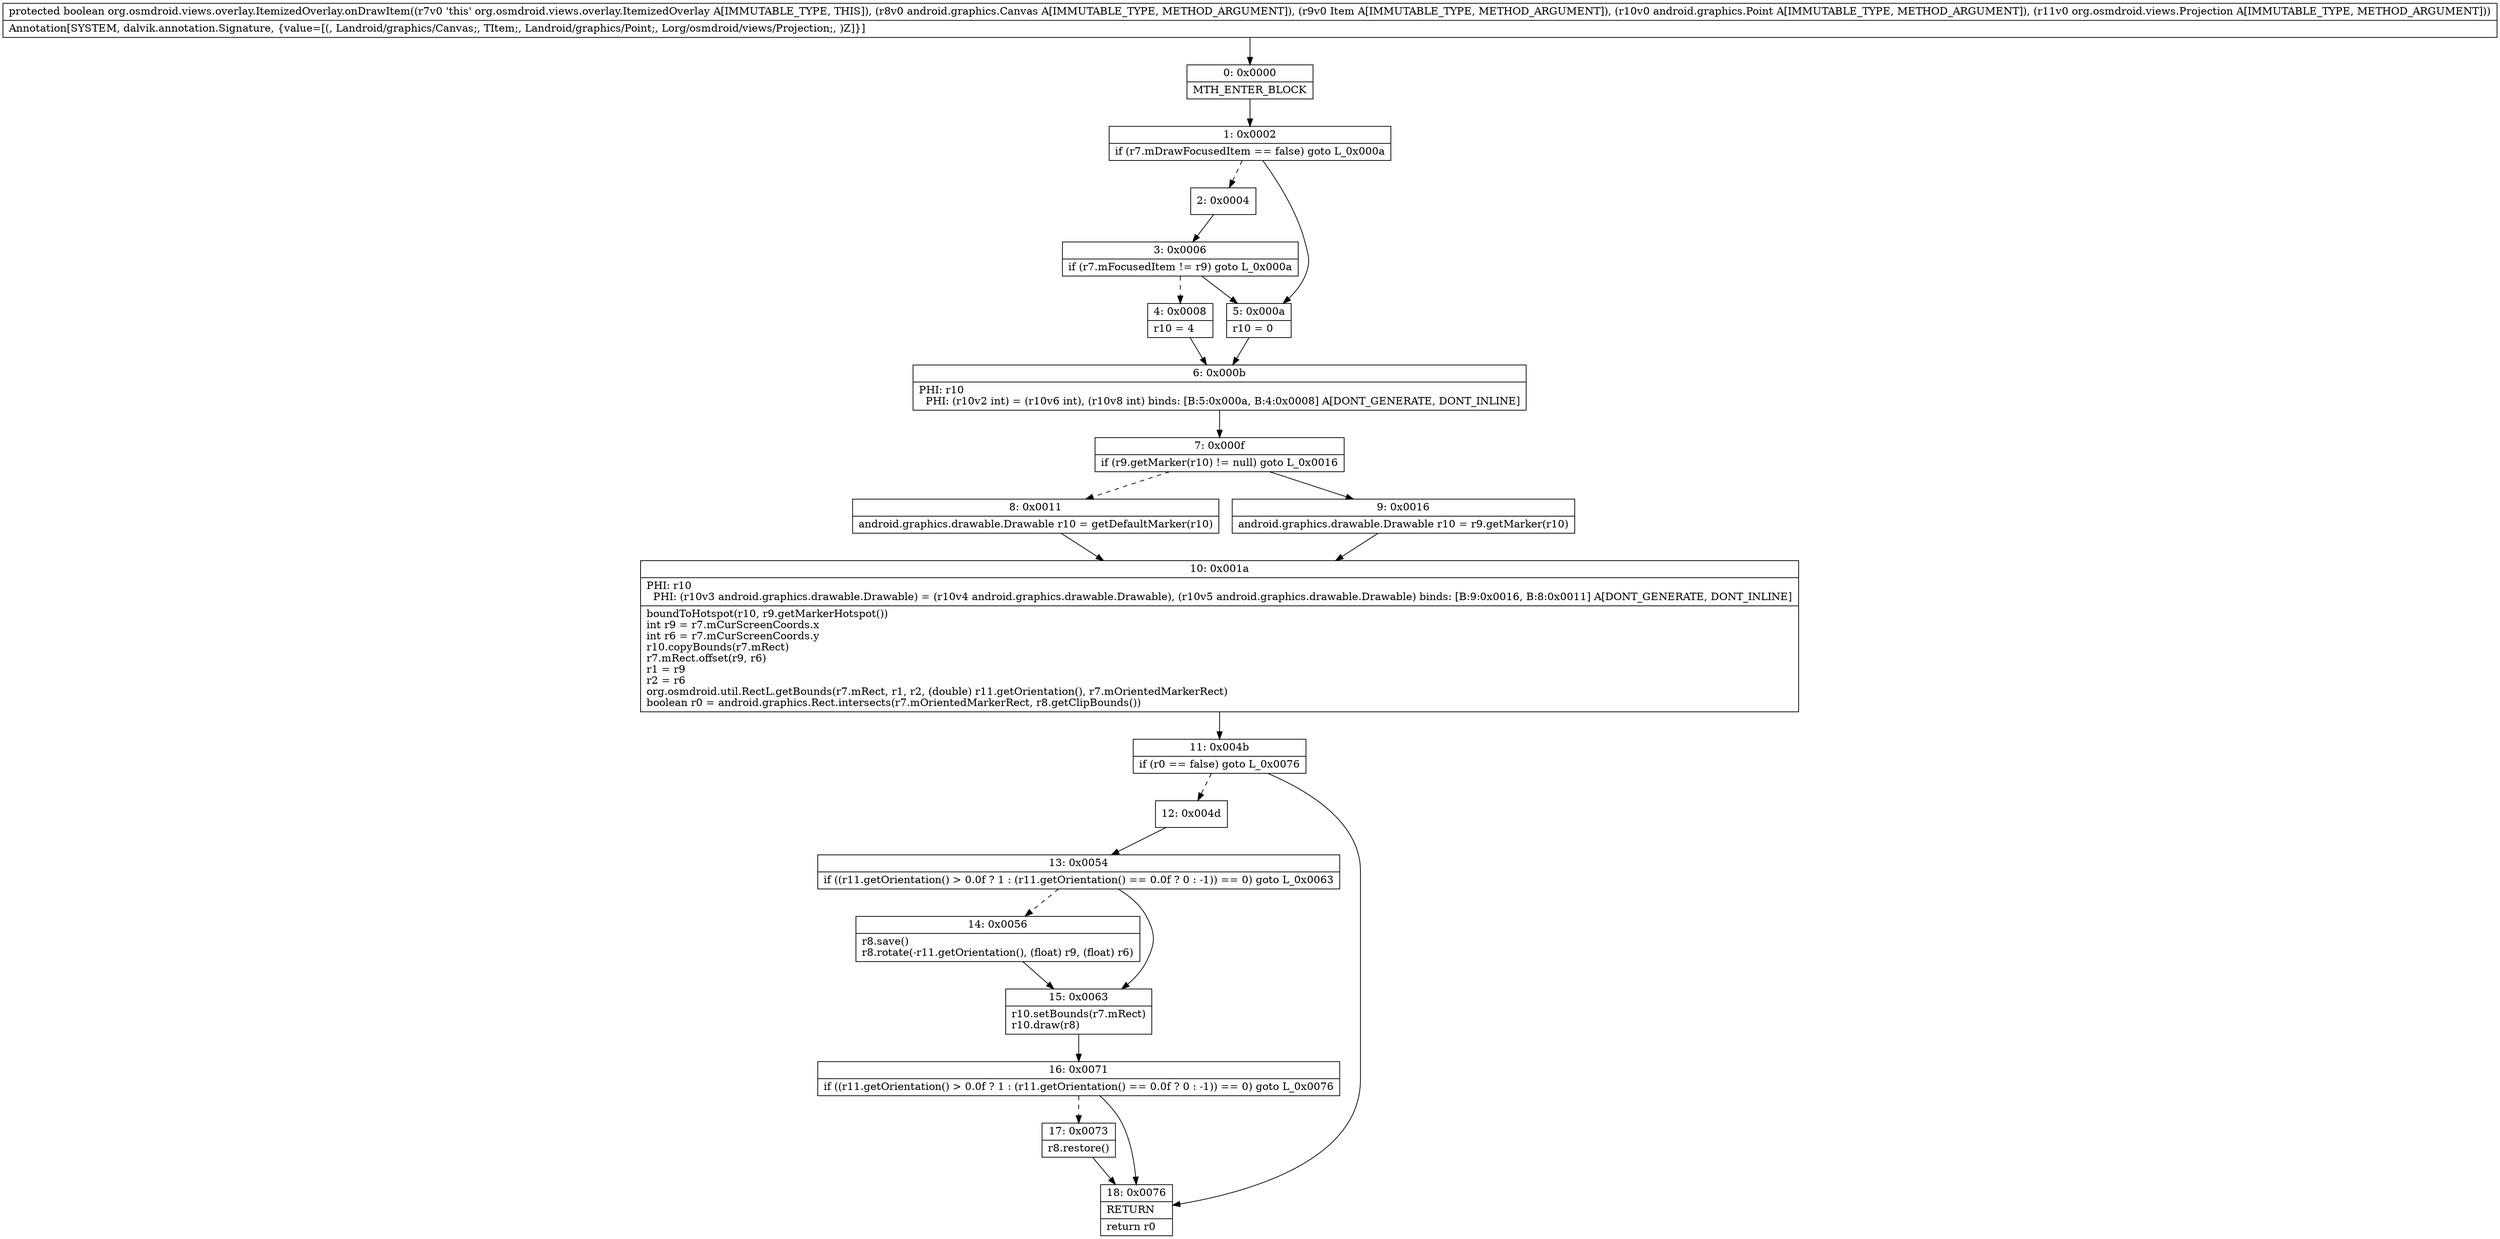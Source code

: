 digraph "CFG fororg.osmdroid.views.overlay.ItemizedOverlay.onDrawItem(Landroid\/graphics\/Canvas;Lorg\/osmdroid\/views\/overlay\/OverlayItem;Landroid\/graphics\/Point;Lorg\/osmdroid\/views\/Projection;)Z" {
Node_0 [shape=record,label="{0\:\ 0x0000|MTH_ENTER_BLOCK\l}"];
Node_1 [shape=record,label="{1\:\ 0x0002|if (r7.mDrawFocusedItem == false) goto L_0x000a\l}"];
Node_2 [shape=record,label="{2\:\ 0x0004}"];
Node_3 [shape=record,label="{3\:\ 0x0006|if (r7.mFocusedItem != r9) goto L_0x000a\l}"];
Node_4 [shape=record,label="{4\:\ 0x0008|r10 = 4\l}"];
Node_5 [shape=record,label="{5\:\ 0x000a|r10 = 0\l}"];
Node_6 [shape=record,label="{6\:\ 0x000b|PHI: r10 \l  PHI: (r10v2 int) = (r10v6 int), (r10v8 int) binds: [B:5:0x000a, B:4:0x0008] A[DONT_GENERATE, DONT_INLINE]\l}"];
Node_7 [shape=record,label="{7\:\ 0x000f|if (r9.getMarker(r10) != null) goto L_0x0016\l}"];
Node_8 [shape=record,label="{8\:\ 0x0011|android.graphics.drawable.Drawable r10 = getDefaultMarker(r10)\l}"];
Node_9 [shape=record,label="{9\:\ 0x0016|android.graphics.drawable.Drawable r10 = r9.getMarker(r10)\l}"];
Node_10 [shape=record,label="{10\:\ 0x001a|PHI: r10 \l  PHI: (r10v3 android.graphics.drawable.Drawable) = (r10v4 android.graphics.drawable.Drawable), (r10v5 android.graphics.drawable.Drawable) binds: [B:9:0x0016, B:8:0x0011] A[DONT_GENERATE, DONT_INLINE]\l|boundToHotspot(r10, r9.getMarkerHotspot())\lint r9 = r7.mCurScreenCoords.x\lint r6 = r7.mCurScreenCoords.y\lr10.copyBounds(r7.mRect)\lr7.mRect.offset(r9, r6)\lr1 = r9\lr2 = r6\lorg.osmdroid.util.RectL.getBounds(r7.mRect, r1, r2, (double) r11.getOrientation(), r7.mOrientedMarkerRect)\lboolean r0 = android.graphics.Rect.intersects(r7.mOrientedMarkerRect, r8.getClipBounds())\l}"];
Node_11 [shape=record,label="{11\:\ 0x004b|if (r0 == false) goto L_0x0076\l}"];
Node_12 [shape=record,label="{12\:\ 0x004d}"];
Node_13 [shape=record,label="{13\:\ 0x0054|if ((r11.getOrientation() \> 0.0f ? 1 : (r11.getOrientation() == 0.0f ? 0 : \-1)) == 0) goto L_0x0063\l}"];
Node_14 [shape=record,label="{14\:\ 0x0056|r8.save()\lr8.rotate(\-r11.getOrientation(), (float) r9, (float) r6)\l}"];
Node_15 [shape=record,label="{15\:\ 0x0063|r10.setBounds(r7.mRect)\lr10.draw(r8)\l}"];
Node_16 [shape=record,label="{16\:\ 0x0071|if ((r11.getOrientation() \> 0.0f ? 1 : (r11.getOrientation() == 0.0f ? 0 : \-1)) == 0) goto L_0x0076\l}"];
Node_17 [shape=record,label="{17\:\ 0x0073|r8.restore()\l}"];
Node_18 [shape=record,label="{18\:\ 0x0076|RETURN\l|return r0\l}"];
MethodNode[shape=record,label="{protected boolean org.osmdroid.views.overlay.ItemizedOverlay.onDrawItem((r7v0 'this' org.osmdroid.views.overlay.ItemizedOverlay A[IMMUTABLE_TYPE, THIS]), (r8v0 android.graphics.Canvas A[IMMUTABLE_TYPE, METHOD_ARGUMENT]), (r9v0 Item A[IMMUTABLE_TYPE, METHOD_ARGUMENT]), (r10v0 android.graphics.Point A[IMMUTABLE_TYPE, METHOD_ARGUMENT]), (r11v0 org.osmdroid.views.Projection A[IMMUTABLE_TYPE, METHOD_ARGUMENT]))  | Annotation[SYSTEM, dalvik.annotation.Signature, \{value=[(, Landroid\/graphics\/Canvas;, TItem;, Landroid\/graphics\/Point;, Lorg\/osmdroid\/views\/Projection;, )Z]\}]\l}"];
MethodNode -> Node_0;
Node_0 -> Node_1;
Node_1 -> Node_2[style=dashed];
Node_1 -> Node_5;
Node_2 -> Node_3;
Node_3 -> Node_4[style=dashed];
Node_3 -> Node_5;
Node_4 -> Node_6;
Node_5 -> Node_6;
Node_6 -> Node_7;
Node_7 -> Node_8[style=dashed];
Node_7 -> Node_9;
Node_8 -> Node_10;
Node_9 -> Node_10;
Node_10 -> Node_11;
Node_11 -> Node_12[style=dashed];
Node_11 -> Node_18;
Node_12 -> Node_13;
Node_13 -> Node_14[style=dashed];
Node_13 -> Node_15;
Node_14 -> Node_15;
Node_15 -> Node_16;
Node_16 -> Node_17[style=dashed];
Node_16 -> Node_18;
Node_17 -> Node_18;
}

